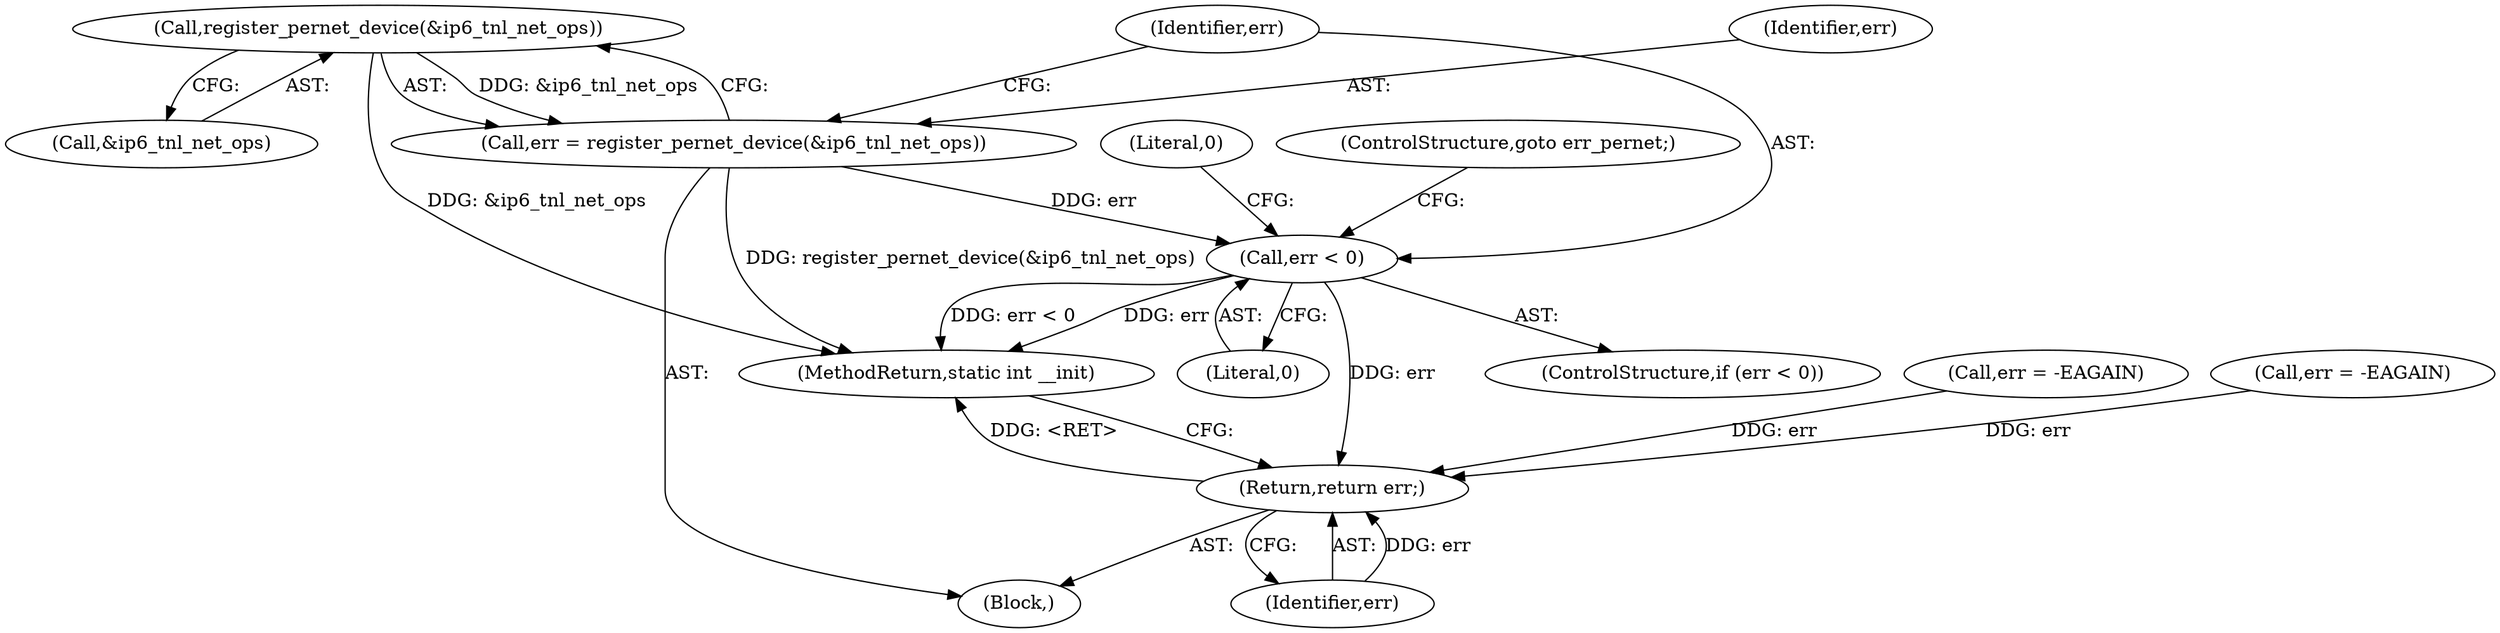 digraph "1_linux_d5aa407f59f5b83d2c50ec88f5bf56d40f1f8978_0@del" {
"1000128" [label="(Call,register_pernet_device(&ip6_tnl_net_ops))"];
"1000126" [label="(Call,err = register_pernet_device(&ip6_tnl_net_ops))"];
"1000132" [label="(Call,err < 0)"];
"1000149" [label="(Return,return err;)"];
"1000131" [label="(ControlStructure,if (err < 0))"];
"1000102" [label="(Block,)"];
"1000137" [label="(Literal,0)"];
"1000150" [label="(Identifier,err)"];
"1000127" [label="(Identifier,err)"];
"1000129" [label="(Call,&ip6_tnl_net_ops)"];
"1000126" [label="(Call,err = register_pernet_device(&ip6_tnl_net_ops))"];
"1000132" [label="(Call,err < 0)"];
"1000134" [label="(Literal,0)"];
"1000135" [label="(ControlStructure,goto err_pernet;)"];
"1000128" [label="(Call,register_pernet_device(&ip6_tnl_net_ops))"];
"1000121" [label="(Call,err = -EAGAIN)"];
"1000149" [label="(Return,return err;)"];
"1000110" [label="(Call,err = -EAGAIN)"];
"1000133" [label="(Identifier,err)"];
"1000151" [label="(MethodReturn,static int __init)"];
"1000128" -> "1000126"  [label="AST: "];
"1000128" -> "1000129"  [label="CFG: "];
"1000129" -> "1000128"  [label="AST: "];
"1000126" -> "1000128"  [label="CFG: "];
"1000128" -> "1000151"  [label="DDG: &ip6_tnl_net_ops"];
"1000128" -> "1000126"  [label="DDG: &ip6_tnl_net_ops"];
"1000126" -> "1000102"  [label="AST: "];
"1000127" -> "1000126"  [label="AST: "];
"1000133" -> "1000126"  [label="CFG: "];
"1000126" -> "1000151"  [label="DDG: register_pernet_device(&ip6_tnl_net_ops)"];
"1000126" -> "1000132"  [label="DDG: err"];
"1000132" -> "1000131"  [label="AST: "];
"1000132" -> "1000134"  [label="CFG: "];
"1000133" -> "1000132"  [label="AST: "];
"1000134" -> "1000132"  [label="AST: "];
"1000135" -> "1000132"  [label="CFG: "];
"1000137" -> "1000132"  [label="CFG: "];
"1000132" -> "1000151"  [label="DDG: err < 0"];
"1000132" -> "1000151"  [label="DDG: err"];
"1000132" -> "1000149"  [label="DDG: err"];
"1000149" -> "1000102"  [label="AST: "];
"1000149" -> "1000150"  [label="CFG: "];
"1000150" -> "1000149"  [label="AST: "];
"1000151" -> "1000149"  [label="CFG: "];
"1000149" -> "1000151"  [label="DDG: <RET>"];
"1000150" -> "1000149"  [label="DDG: err"];
"1000121" -> "1000149"  [label="DDG: err"];
"1000110" -> "1000149"  [label="DDG: err"];
}
